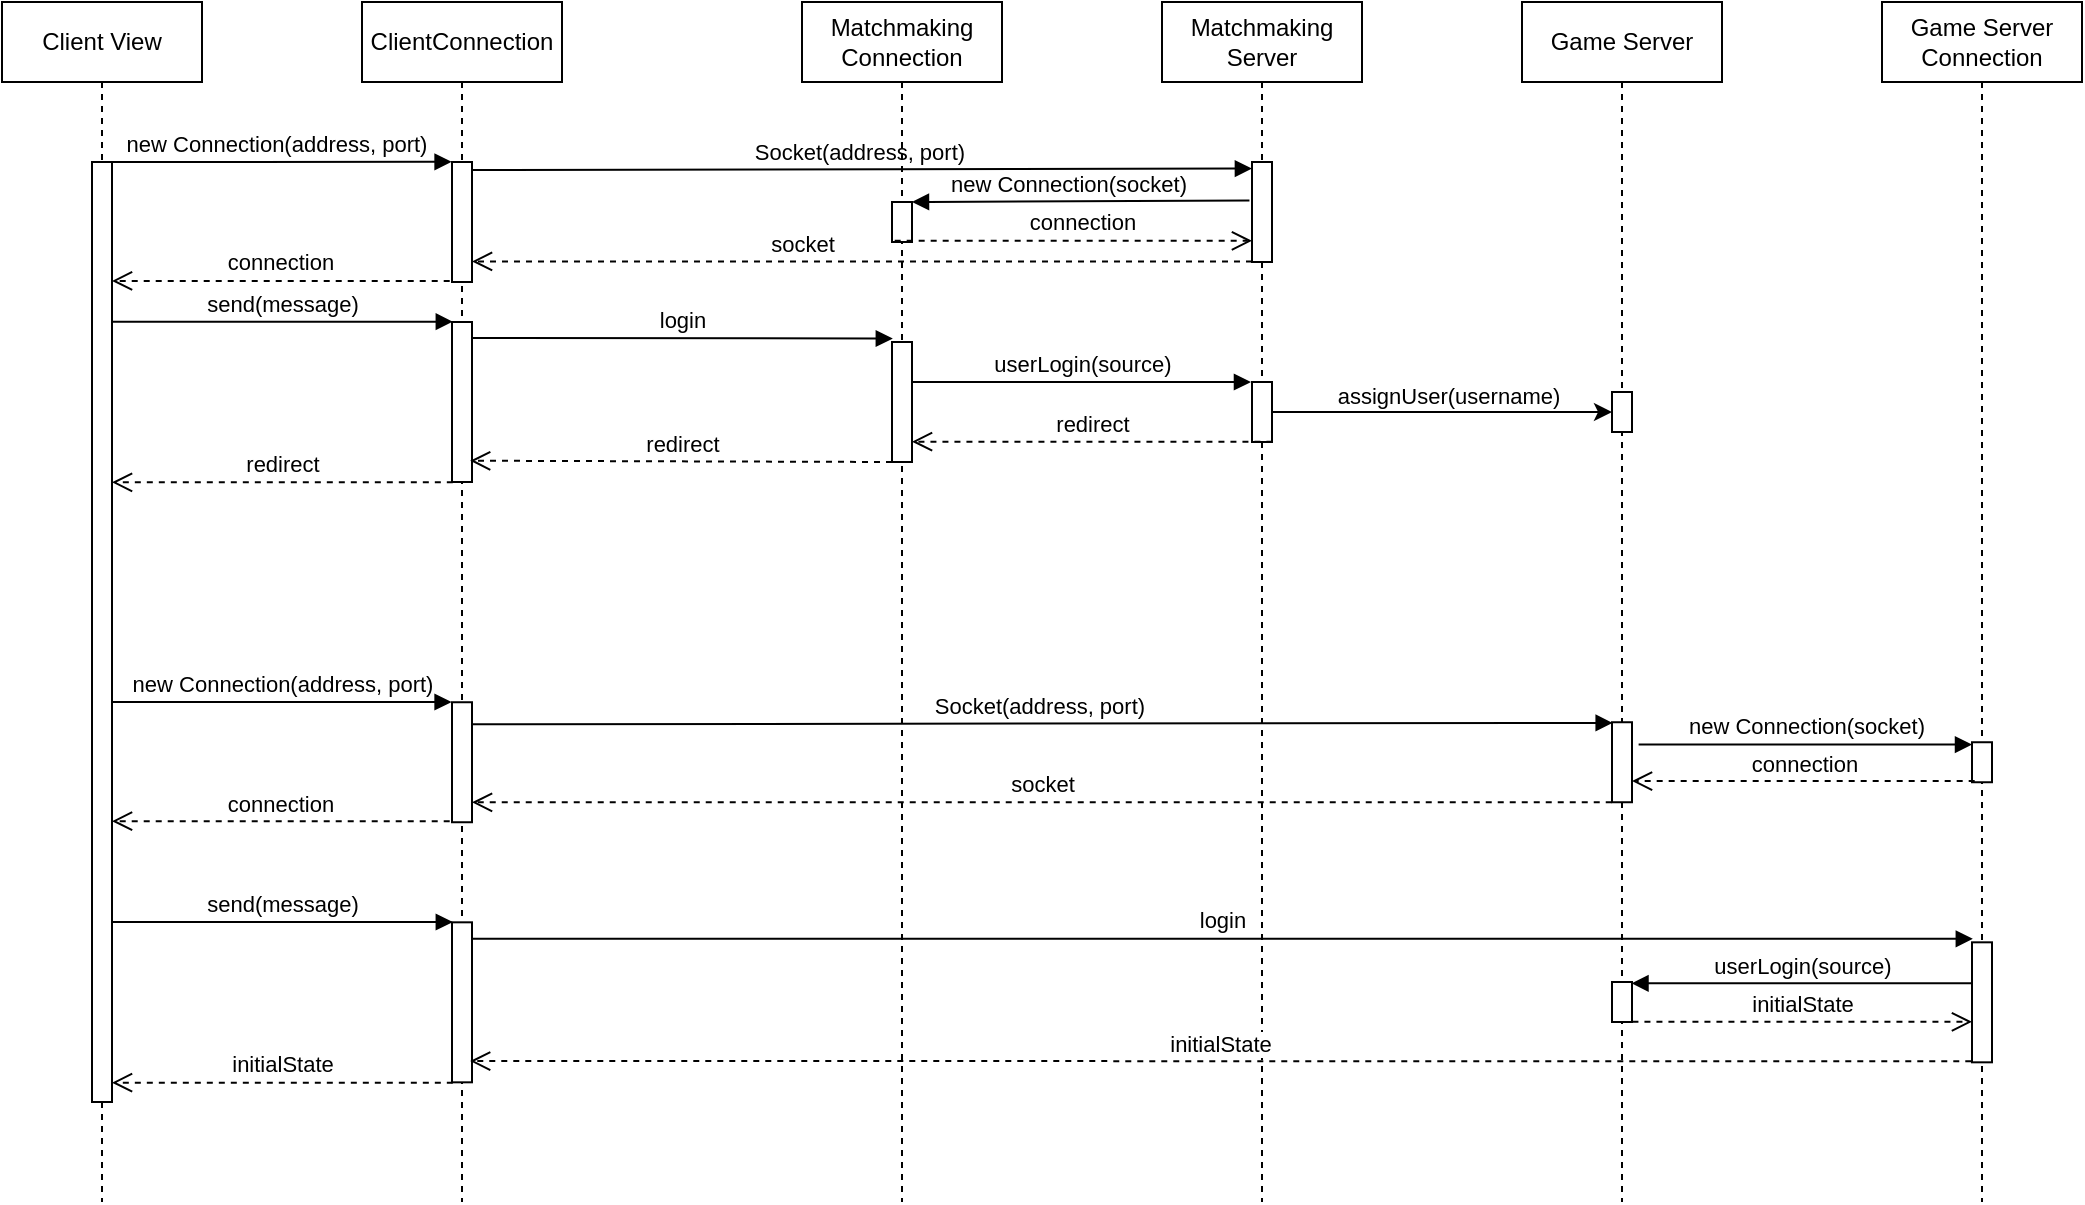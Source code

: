 <mxfile>
    <diagram id="UgKgn7SuaiYXbKQOjJQG" name="Page-1">
        <mxGraphModel dx="1889" dy="933" grid="1" gridSize="10" guides="1" tooltips="1" connect="1" arrows="1" fold="1" page="1" pageScale="1" pageWidth="850" pageHeight="1100" math="0" shadow="0">
            <root>
                <mxCell id="0"/>
                <mxCell id="1" parent="0"/>
                <mxCell id="8" value="Client View" style="shape=umlLifeline;perimeter=lifelinePerimeter;whiteSpace=wrap;html=1;container=1;collapsible=0;recursiveResize=0;outlineConnect=0;" parent="1" vertex="1">
                    <mxGeometry x="500" y="260" width="100" height="600" as="geometry"/>
                </mxCell>
                <mxCell id="24" value="new Connection(address, port)" style="html=1;verticalAlign=bottom;endArrow=block;entryX=-0.021;entryY=-0.002;entryDx=0;entryDy=0;entryPerimeter=0;" parent="8" target="29" edge="1">
                    <mxGeometry width="80" relative="1" as="geometry">
                        <mxPoint x="50" y="80" as="sourcePoint"/>
                        <mxPoint x="170" y="20" as="targetPoint"/>
                    </mxGeometry>
                </mxCell>
                <mxCell id="37" value="" style="html=1;points=[];perimeter=orthogonalPerimeter;" parent="8" vertex="1">
                    <mxGeometry x="45" y="80" width="10" height="470" as="geometry"/>
                </mxCell>
                <mxCell id="12" value="Matchmaking Server" style="shape=umlLifeline;perimeter=lifelinePerimeter;whiteSpace=wrap;html=1;container=1;collapsible=0;recursiveResize=0;outlineConnect=0;" parent="1" vertex="1">
                    <mxGeometry x="1080" y="260" width="100" height="600" as="geometry"/>
                </mxCell>
                <mxCell id="30" value="" style="html=1;points=[];perimeter=orthogonalPerimeter;" parent="12" vertex="1">
                    <mxGeometry x="45" y="80" width="10" height="50" as="geometry"/>
                </mxCell>
                <mxCell id="35" value="socket" style="html=1;verticalAlign=bottom;endArrow=open;dashed=1;endSize=8;" parent="12" target="29" edge="1">
                    <mxGeometry x="0.154" relative="1" as="geometry">
                        <mxPoint x="45" y="129.73" as="sourcePoint"/>
                        <mxPoint x="-160" y="130" as="targetPoint"/>
                        <mxPoint as="offset"/>
                    </mxGeometry>
                </mxCell>
                <mxCell id="44" value="" style="html=1;points=[];perimeter=orthogonalPerimeter;" parent="12" vertex="1">
                    <mxGeometry x="45" y="190" width="10" height="30" as="geometry"/>
                </mxCell>
                <mxCell id="18" value="ClientConnection" style="shape=umlLifeline;perimeter=lifelinePerimeter;whiteSpace=wrap;html=1;container=1;collapsible=0;recursiveResize=0;outlineConnect=0;size=40;" parent="1" vertex="1">
                    <mxGeometry x="680" y="260" width="100" height="600" as="geometry"/>
                </mxCell>
                <mxCell id="29" value="" style="html=1;points=[];perimeter=orthogonalPerimeter;" parent="18" vertex="1">
                    <mxGeometry x="45" y="80" width="10" height="60" as="geometry"/>
                </mxCell>
                <mxCell id="39" value="" style="html=1;points=[];perimeter=orthogonalPerimeter;" parent="18" vertex="1">
                    <mxGeometry x="45" y="160" width="10" height="80" as="geometry"/>
                </mxCell>
                <mxCell id="42" value="login" style="html=1;verticalAlign=bottom;endArrow=block;entryX=0.041;entryY=-0.029;entryDx=0;entryDy=0;entryPerimeter=0;" parent="18" target="41" edge="1">
                    <mxGeometry width="80" relative="1" as="geometry">
                        <mxPoint x="55" y="168" as="sourcePoint"/>
                        <mxPoint x="135" y="170" as="targetPoint"/>
                    </mxGeometry>
                </mxCell>
                <mxCell id="53" value="" style="html=1;points=[];perimeter=orthogonalPerimeter;" parent="18" vertex="1">
                    <mxGeometry x="45" y="350.12" width="10" height="60" as="geometry"/>
                </mxCell>
                <mxCell id="62" value="" style="html=1;points=[];perimeter=orthogonalPerimeter;" parent="18" vertex="1">
                    <mxGeometry x="45" y="460.16" width="10" height="80" as="geometry"/>
                </mxCell>
                <mxCell id="20" value="Game Server&lt;br&gt;Connection" style="shape=umlLifeline;perimeter=lifelinePerimeter;whiteSpace=wrap;html=1;container=1;collapsible=0;recursiveResize=0;outlineConnect=0;" parent="1" vertex="1">
                    <mxGeometry x="1440" y="260" width="100" height="600" as="geometry"/>
                </mxCell>
                <mxCell id="55" value="" style="html=1;points=[];perimeter=orthogonalPerimeter;" parent="20" vertex="1">
                    <mxGeometry x="45" y="370.12" width="10" height="20" as="geometry"/>
                </mxCell>
                <mxCell id="64" value="" style="html=1;points=[];perimeter=orthogonalPerimeter;" parent="20" vertex="1">
                    <mxGeometry x="45" y="470.16" width="10" height="60" as="geometry"/>
                </mxCell>
                <mxCell id="22" value="Game Server" style="shape=umlLifeline;perimeter=lifelinePerimeter;whiteSpace=wrap;html=1;container=1;collapsible=0;recursiveResize=0;outlineConnect=0;" parent="1" vertex="1">
                    <mxGeometry x="1260" y="260" width="100" height="600" as="geometry"/>
                </mxCell>
                <mxCell id="51" value="" style="html=1;points=[];perimeter=orthogonalPerimeter;" parent="22" vertex="1">
                    <mxGeometry x="45" y="360.12" width="10" height="40" as="geometry"/>
                </mxCell>
                <mxCell id="61" value="" style="html=1;points=[];perimeter=orthogonalPerimeter;" parent="22" vertex="1">
                    <mxGeometry x="45" y="490" width="10" height="20" as="geometry"/>
                </mxCell>
                <mxCell id="71" value="" style="html=1;points=[];perimeter=orthogonalPerimeter;" parent="22" vertex="1">
                    <mxGeometry x="45" y="195" width="10" height="20" as="geometry"/>
                </mxCell>
                <mxCell id="26" value="Socket(address, port)&amp;nbsp;" style="html=1;verticalAlign=bottom;endArrow=block;exitX=1.031;exitY=0.067;exitDx=0;exitDy=0;exitPerimeter=0;entryX=-0.005;entryY=0.065;entryDx=0;entryDy=0;entryPerimeter=0;" parent="1" source="29" target="30" edge="1">
                    <mxGeometry width="80" relative="1" as="geometry">
                        <mxPoint x="700" y="350" as="sourcePoint"/>
                        <mxPoint x="950" y="351" as="targetPoint"/>
                    </mxGeometry>
                </mxCell>
                <mxCell id="31" value="Matchmaking&lt;br&gt;Connection" style="shape=umlLifeline;perimeter=lifelinePerimeter;whiteSpace=wrap;html=1;container=1;collapsible=0;recursiveResize=0;outlineConnect=0;" parent="1" vertex="1">
                    <mxGeometry x="900" y="260" width="100" height="600" as="geometry"/>
                </mxCell>
                <mxCell id="33" value="" style="html=1;points=[];perimeter=orthogonalPerimeter;" parent="31" vertex="1">
                    <mxGeometry x="45" y="100" width="10" height="20" as="geometry"/>
                </mxCell>
                <mxCell id="41" value="" style="html=1;points=[];perimeter=orthogonalPerimeter;" parent="31" vertex="1">
                    <mxGeometry x="45" y="170" width="10" height="60" as="geometry"/>
                </mxCell>
                <mxCell id="47" value="redirect" style="html=1;verticalAlign=bottom;endArrow=open;dashed=1;endSize=8;entryX=0.906;entryY=0.867;entryDx=0;entryDy=0;entryPerimeter=0;" parent="31" target="39" edge="1">
                    <mxGeometry relative="1" as="geometry">
                        <mxPoint x="45" y="230" as="sourcePoint"/>
                        <mxPoint x="-35" y="230" as="targetPoint"/>
                    </mxGeometry>
                </mxCell>
                <mxCell id="32" value="new Connection(socket)" style="html=1;verticalAlign=bottom;endArrow=block;exitX=-0.127;exitY=0.385;exitDx=0;exitDy=0;exitPerimeter=0;" parent="1" source="30" target="33" edge="1">
                    <mxGeometry x="0.073" width="80" relative="1" as="geometry">
                        <mxPoint x="940" y="360" as="sourcePoint"/>
                        <mxPoint x="1130" y="360" as="targetPoint"/>
                        <mxPoint as="offset"/>
                    </mxGeometry>
                </mxCell>
                <mxCell id="34" value="connection" style="html=1;verticalAlign=bottom;endArrow=open;dashed=1;endSize=8;exitX=0.134;exitY=0.97;exitDx=0;exitDy=0;exitPerimeter=0;" parent="1" source="33" target="30" edge="1">
                    <mxGeometry x="0.049" relative="1" as="geometry">
                        <mxPoint x="980" y="450" as="sourcePoint"/>
                        <mxPoint x="900" y="450" as="targetPoint"/>
                        <mxPoint as="offset"/>
                    </mxGeometry>
                </mxCell>
                <mxCell id="36" value="connection" style="html=1;verticalAlign=bottom;endArrow=open;dashed=1;endSize=8;exitX=-0.114;exitY=0.991;exitDx=0;exitDy=0;exitPerimeter=0;" parent="1" source="29" target="37" edge="1">
                    <mxGeometry relative="1" as="geometry">
                        <mxPoint x="710" y="400" as="sourcePoint"/>
                        <mxPoint x="630" y="400" as="targetPoint"/>
                    </mxGeometry>
                </mxCell>
                <mxCell id="40" value="send(message)" style="html=1;verticalAlign=bottom;endArrow=block;entryX=0.041;entryY=-0.002;entryDx=0;entryDy=0;entryPerimeter=0;" parent="1" source="37" target="39" edge="1">
                    <mxGeometry width="80" relative="1" as="geometry">
                        <mxPoint x="550" y="430" as="sourcePoint"/>
                        <mxPoint x="630" y="430" as="targetPoint"/>
                    </mxGeometry>
                </mxCell>
                <mxCell id="43" value="userLogin(source)" style="html=1;verticalAlign=bottom;endArrow=block;entryX=-0.052;entryY=0;entryDx=0;entryDy=0;entryPerimeter=0;" parent="1" source="41" target="44" edge="1">
                    <mxGeometry width="80" relative="1" as="geometry">
                        <mxPoint x="1120" y="450" as="sourcePoint"/>
                        <mxPoint x="1020" y="450" as="targetPoint"/>
                    </mxGeometry>
                </mxCell>
                <mxCell id="46" value="redirect" style="html=1;verticalAlign=bottom;endArrow=open;dashed=1;endSize=8;exitX=1.022;exitY=0.995;exitDx=0;exitDy=0;exitPerimeter=0;" parent="1" source="44" target="41" edge="1">
                    <mxGeometry relative="1" as="geometry">
                        <mxPoint x="980" y="480" as="sourcePoint"/>
                        <mxPoint x="1090" y="480" as="targetPoint"/>
                    </mxGeometry>
                </mxCell>
                <mxCell id="48" value="redirect" style="html=1;verticalAlign=bottom;endArrow=open;dashed=1;endSize=8;exitX=0.041;exitY=1.002;exitDx=0;exitDy=0;exitPerimeter=0;" parent="1" source="39" target="37" edge="1">
                    <mxGeometry relative="1" as="geometry">
                        <mxPoint x="720" y="500" as="sourcePoint"/>
                        <mxPoint x="560" y="500" as="targetPoint"/>
                    </mxGeometry>
                </mxCell>
                <mxCell id="50" value="new Connection(address, port)" style="html=1;verticalAlign=bottom;endArrow=block;entryX=-0.021;entryY=-0.002;entryDx=0;entryDy=0;entryPerimeter=0;" parent="1" source="37" target="53" edge="1">
                    <mxGeometry width="80" relative="1" as="geometry">
                        <mxPoint x="550" y="610.12" as="sourcePoint"/>
                        <mxPoint x="650" y="510.12" as="targetPoint"/>
                    </mxGeometry>
                </mxCell>
                <mxCell id="52" value="socket" style="html=1;verticalAlign=bottom;endArrow=open;dashed=1;endSize=8;exitX=-0.013;exitY=1.001;exitDx=0;exitDy=0;exitPerimeter=0;" parent="1" source="51" target="53" edge="1">
                    <mxGeometry relative="1" as="geometry">
                        <mxPoint x="940.0" y="659.85" as="sourcePoint"/>
                        <mxPoint x="315" y="620.12" as="targetPoint"/>
                    </mxGeometry>
                </mxCell>
                <mxCell id="54" value="Socket(address, port)&amp;nbsp;" style="html=1;verticalAlign=bottom;endArrow=block;exitX=0.998;exitY=0.183;exitDx=0;exitDy=0;exitPerimeter=0;entryX=0.033;entryY=0.009;entryDx=0;entryDy=0;entryPerimeter=0;" parent="1" source="53" target="51" edge="1">
                    <mxGeometry width="80" relative="1" as="geometry">
                        <mxPoint x="695" y="620.12" as="sourcePoint"/>
                        <mxPoint x="945" y="621.12" as="targetPoint"/>
                    </mxGeometry>
                </mxCell>
                <mxCell id="56" value="new Connection(socket)" style="html=1;verticalAlign=bottom;endArrow=block;exitX=1.331;exitY=0.279;exitDx=0;exitDy=0;exitPerimeter=0;" parent="1" source="51" target="55" edge="1">
                    <mxGeometry width="80" relative="1" as="geometry">
                        <mxPoint x="1305" y="630.12" as="sourcePoint"/>
                        <mxPoint x="1495" y="630.12" as="targetPoint"/>
                    </mxGeometry>
                </mxCell>
                <mxCell id="57" value="connection" style="html=1;verticalAlign=bottom;endArrow=open;dashed=1;endSize=8;exitX=0.134;exitY=0.97;exitDx=0;exitDy=0;exitPerimeter=0;" parent="1" source="55" target="51" edge="1">
                    <mxGeometry relative="1" as="geometry">
                        <mxPoint x="1345" y="720.12" as="sourcePoint"/>
                        <mxPoint x="1265" y="720.12" as="targetPoint"/>
                    </mxGeometry>
                </mxCell>
                <mxCell id="58" value="connection" style="html=1;verticalAlign=bottom;endArrow=open;dashed=1;endSize=8;exitX=-0.114;exitY=0.991;exitDx=0;exitDy=0;exitPerimeter=0;" parent="1" source="53" edge="1">
                    <mxGeometry relative="1" as="geometry">
                        <mxPoint x="710" y="670.12" as="sourcePoint"/>
                        <mxPoint x="555" y="669.58" as="targetPoint"/>
                    </mxGeometry>
                </mxCell>
                <mxCell id="63" value="login" style="html=1;verticalAlign=bottom;endArrow=block;entryX=0.041;entryY=-0.029;entryDx=0;entryDy=0;entryPerimeter=0;" parent="1" source="62" target="64" edge="1">
                    <mxGeometry width="80" relative="1" as="geometry">
                        <mxPoint x="790" y="728.16" as="sourcePoint"/>
                        <mxPoint x="670" y="690.16" as="targetPoint"/>
                    </mxGeometry>
                </mxCell>
                <mxCell id="65" value="initialState" style="html=1;verticalAlign=bottom;endArrow=open;dashed=1;endSize=8;entryX=0.906;entryY=0.867;entryDx=0;entryDy=0;entryPerimeter=0;exitX=-0.036;exitY=0.991;exitDx=0;exitDy=0;exitPerimeter=0;" parent="1" source="64" target="62" edge="1">
                    <mxGeometry relative="1" as="geometry">
                        <mxPoint x="1180.0" y="790.16" as="sourcePoint"/>
                        <mxPoint x="500" y="750.16" as="targetPoint"/>
                    </mxGeometry>
                </mxCell>
                <mxCell id="66" value="send(message)" style="html=1;verticalAlign=bottom;endArrow=block;entryX=0.041;entryY=-0.002;entryDx=0;entryDy=0;entryPerimeter=0;" parent="1" source="37" target="62" edge="1">
                    <mxGeometry width="80" relative="1" as="geometry">
                        <mxPoint x="610" y="720" as="sourcePoint"/>
                        <mxPoint x="685" y="730.16" as="targetPoint"/>
                    </mxGeometry>
                </mxCell>
                <mxCell id="67" value="userLogin(source)" style="html=1;verticalAlign=bottom;endArrow=block;entryX=0.975;entryY=0.034;entryDx=0;entryDy=0;entryPerimeter=0;" parent="1" source="64" target="61" edge="1">
                    <mxGeometry width="80" relative="1" as="geometry">
                        <mxPoint x="1445.0" y="750.16" as="sourcePoint"/>
                        <mxPoint x="1285" y="739.16" as="targetPoint"/>
                    </mxGeometry>
                </mxCell>
                <mxCell id="68" value="initialState" style="html=1;verticalAlign=bottom;endArrow=open;dashed=1;endSize=8;exitX=1.022;exitY=0.995;exitDx=0;exitDy=0;exitPerimeter=0;" parent="1" source="61" target="64" edge="1">
                    <mxGeometry relative="1" as="geometry">
                        <mxPoint x="1305" y="780.16" as="sourcePoint"/>
                        <mxPoint x="1415" y="780.16" as="targetPoint"/>
                    </mxGeometry>
                </mxCell>
                <mxCell id="69" value="initialState" style="html=1;verticalAlign=bottom;endArrow=open;dashed=1;endSize=8;exitX=0.041;exitY=1.002;exitDx=0;exitDy=0;exitPerimeter=0;" parent="1" source="62" target="37" edge="1">
                    <mxGeometry relative="1" as="geometry">
                        <mxPoint x="775" y="800.16" as="sourcePoint"/>
                        <mxPoint x="610" y="800.32" as="targetPoint"/>
                    </mxGeometry>
                </mxCell>
                <mxCell id="70" style="edgeStyle=none;html=1;" parent="1" source="44" target="71" edge="1">
                    <mxGeometry relative="1" as="geometry">
                        <mxPoint x="1490" y="465" as="targetPoint"/>
                    </mxGeometry>
                </mxCell>
                <mxCell id="72" value="assignUser(username)" style="edgeLabel;html=1;align=center;verticalAlign=middle;resizable=0;points=[];" parent="70" vertex="1" connectable="0">
                    <mxGeometry x="0.037" relative="1" as="geometry">
                        <mxPoint y="-8" as="offset"/>
                    </mxGeometry>
                </mxCell>
            </root>
        </mxGraphModel>
    </diagram>
</mxfile>